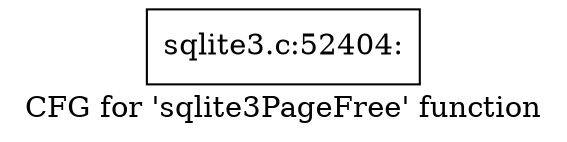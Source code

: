 digraph "CFG for 'sqlite3PageFree' function" {
	label="CFG for 'sqlite3PageFree' function";

	Node0x55c0f74c4570 [shape=record,label="{sqlite3.c:52404:}"];
}

